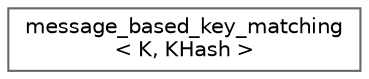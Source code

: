 digraph "类继承关系图"
{
 // LATEX_PDF_SIZE
  bgcolor="transparent";
  edge [fontname=Helvetica,fontsize=10,labelfontname=Helvetica,labelfontsize=10];
  node [fontname=Helvetica,fontsize=10,shape=box,height=0.2,width=0.4];
  rankdir="LR";
  Node0 [id="Node000000",label="message_based_key_matching\l\< K, KHash \>",height=0.2,width=0.4,color="grey40", fillcolor="white", style="filled",URL="$structmessage__based__key__matching.html",tooltip=" "];
}
